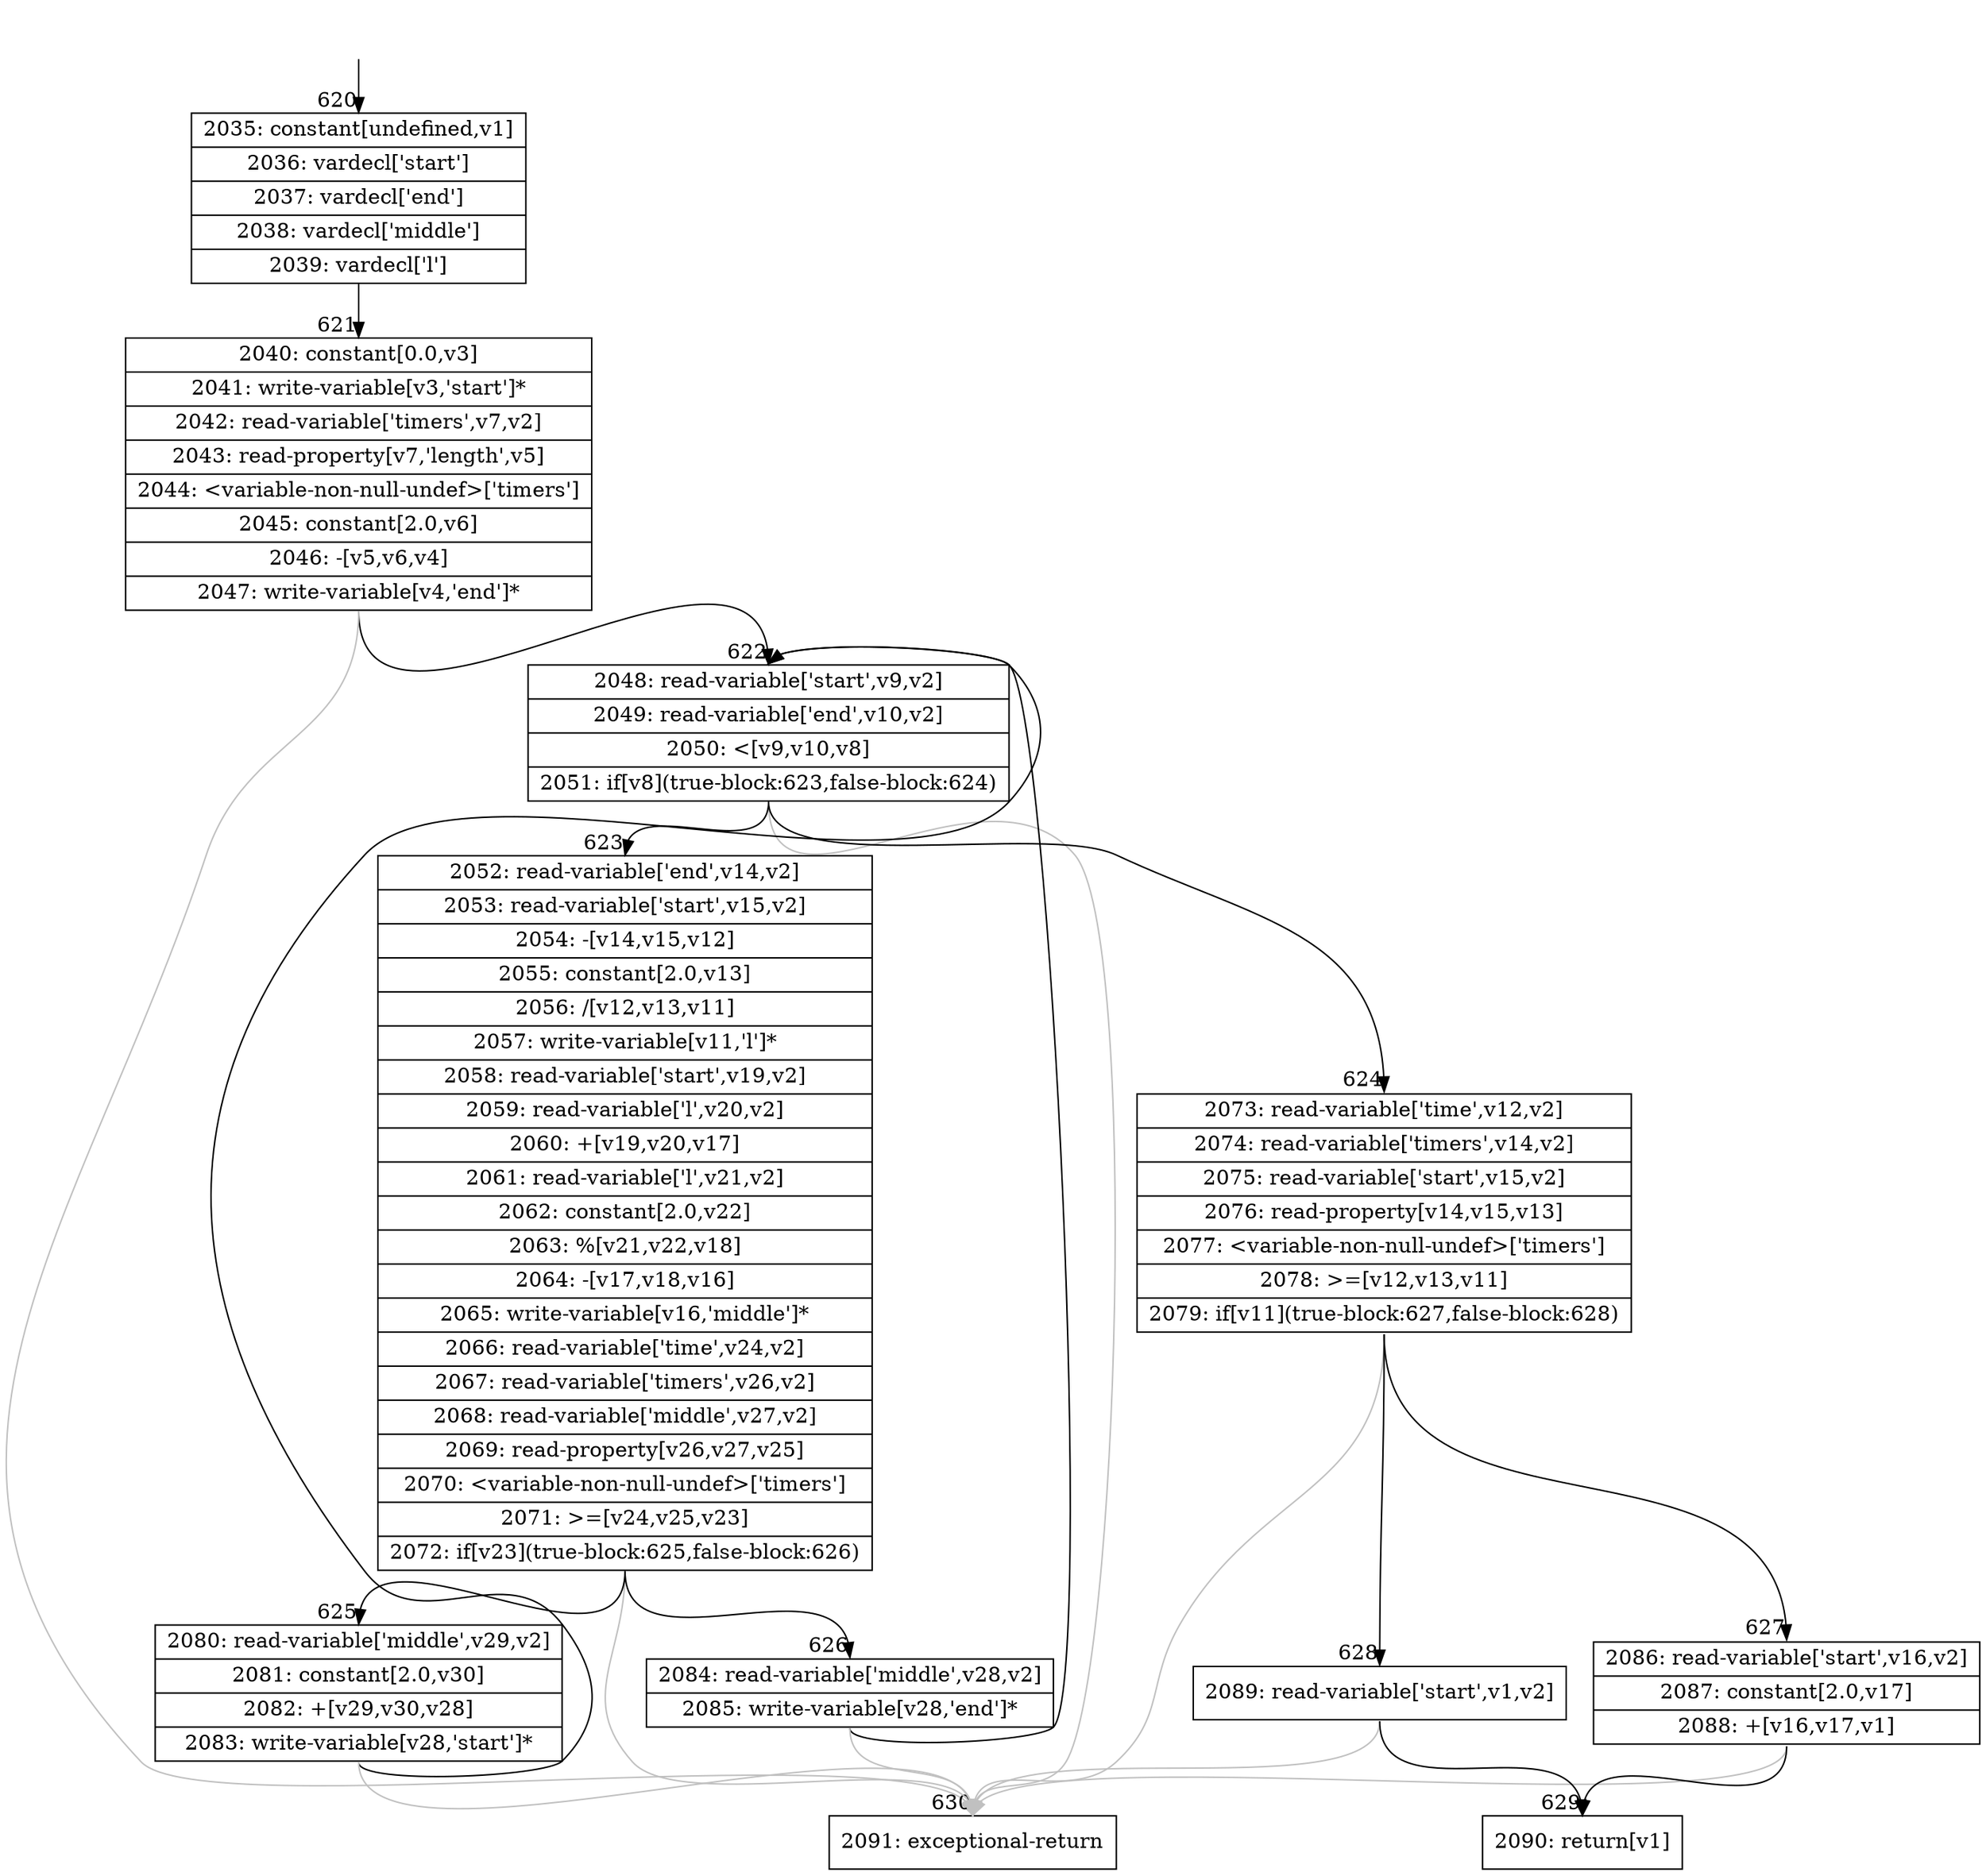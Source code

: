 digraph {
rankdir="TD"
BB_entry39[shape=none,label=""];
BB_entry39 -> BB620 [tailport=s, headport=n, headlabel="    620"]
BB620 [shape=record label="{2035: constant[undefined,v1]|2036: vardecl['start']|2037: vardecl['end']|2038: vardecl['middle']|2039: vardecl['l']}" ] 
BB620 -> BB621 [tailport=s, headport=n, headlabel="      621"]
BB621 [shape=record label="{2040: constant[0.0,v3]|2041: write-variable[v3,'start']*|2042: read-variable['timers',v7,v2]|2043: read-property[v7,'length',v5]|2044: \<variable-non-null-undef\>['timers']|2045: constant[2.0,v6]|2046: -[v5,v6,v4]|2047: write-variable[v4,'end']*}" ] 
BB621 -> BB622 [tailport=s, headport=n, headlabel="      622"]
BB621 -> BB630 [tailport=s, headport=n, color=gray, headlabel="      630"]
BB622 [shape=record label="{2048: read-variable['start',v9,v2]|2049: read-variable['end',v10,v2]|2050: \<[v9,v10,v8]|2051: if[v8](true-block:623,false-block:624)}" ] 
BB622 -> BB623 [tailport=s, headport=n, headlabel="      623"]
BB622 -> BB624 [tailport=s, headport=n, headlabel="      624"]
BB622 -> BB630 [tailport=s, headport=n, color=gray]
BB623 [shape=record label="{2052: read-variable['end',v14,v2]|2053: read-variable['start',v15,v2]|2054: -[v14,v15,v12]|2055: constant[2.0,v13]|2056: /[v12,v13,v11]|2057: write-variable[v11,'l']*|2058: read-variable['start',v19,v2]|2059: read-variable['l',v20,v2]|2060: +[v19,v20,v17]|2061: read-variable['l',v21,v2]|2062: constant[2.0,v22]|2063: %[v21,v22,v18]|2064: -[v17,v18,v16]|2065: write-variable[v16,'middle']*|2066: read-variable['time',v24,v2]|2067: read-variable['timers',v26,v2]|2068: read-variable['middle',v27,v2]|2069: read-property[v26,v27,v25]|2070: \<variable-non-null-undef\>['timers']|2071: \>=[v24,v25,v23]|2072: if[v23](true-block:625,false-block:626)}" ] 
BB623 -> BB625 [tailport=s, headport=n, headlabel="      625"]
BB623 -> BB626 [tailport=s, headport=n, headlabel="      626"]
BB623 -> BB630 [tailport=s, headport=n, color=gray]
BB624 [shape=record label="{2073: read-variable['time',v12,v2]|2074: read-variable['timers',v14,v2]|2075: read-variable['start',v15,v2]|2076: read-property[v14,v15,v13]|2077: \<variable-non-null-undef\>['timers']|2078: \>=[v12,v13,v11]|2079: if[v11](true-block:627,false-block:628)}" ] 
BB624 -> BB627 [tailport=s, headport=n, headlabel="      627"]
BB624 -> BB628 [tailport=s, headport=n, headlabel="      628"]
BB624 -> BB630 [tailport=s, headport=n, color=gray]
BB625 [shape=record label="{2080: read-variable['middle',v29,v2]|2081: constant[2.0,v30]|2082: +[v29,v30,v28]|2083: write-variable[v28,'start']*}" ] 
BB625 -> BB622 [tailport=s, headport=n]
BB625 -> BB630 [tailport=s, headport=n, color=gray]
BB626 [shape=record label="{2084: read-variable['middle',v28,v2]|2085: write-variable[v28,'end']*}" ] 
BB626 -> BB622 [tailport=s, headport=n]
BB626 -> BB630 [tailport=s, headport=n, color=gray]
BB627 [shape=record label="{2086: read-variable['start',v16,v2]|2087: constant[2.0,v17]|2088: +[v16,v17,v1]}" ] 
BB627 -> BB629 [tailport=s, headport=n, headlabel="      629"]
BB627 -> BB630 [tailport=s, headport=n, color=gray]
BB628 [shape=record label="{2089: read-variable['start',v1,v2]}" ] 
BB628 -> BB629 [tailport=s, headport=n]
BB628 -> BB630 [tailport=s, headport=n, color=gray]
BB629 [shape=record label="{2090: return[v1]}" ] 
BB630 [shape=record label="{2091: exceptional-return}" ] 
//#$~ 666
}
